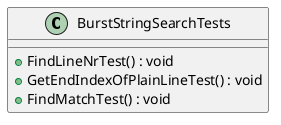 @startuml
class BurstStringSearchTests {
    + FindLineNrTest() : void
    + GetEndIndexOfPlainLineTest() : void
    + FindMatchTest() : void
}
@enduml
